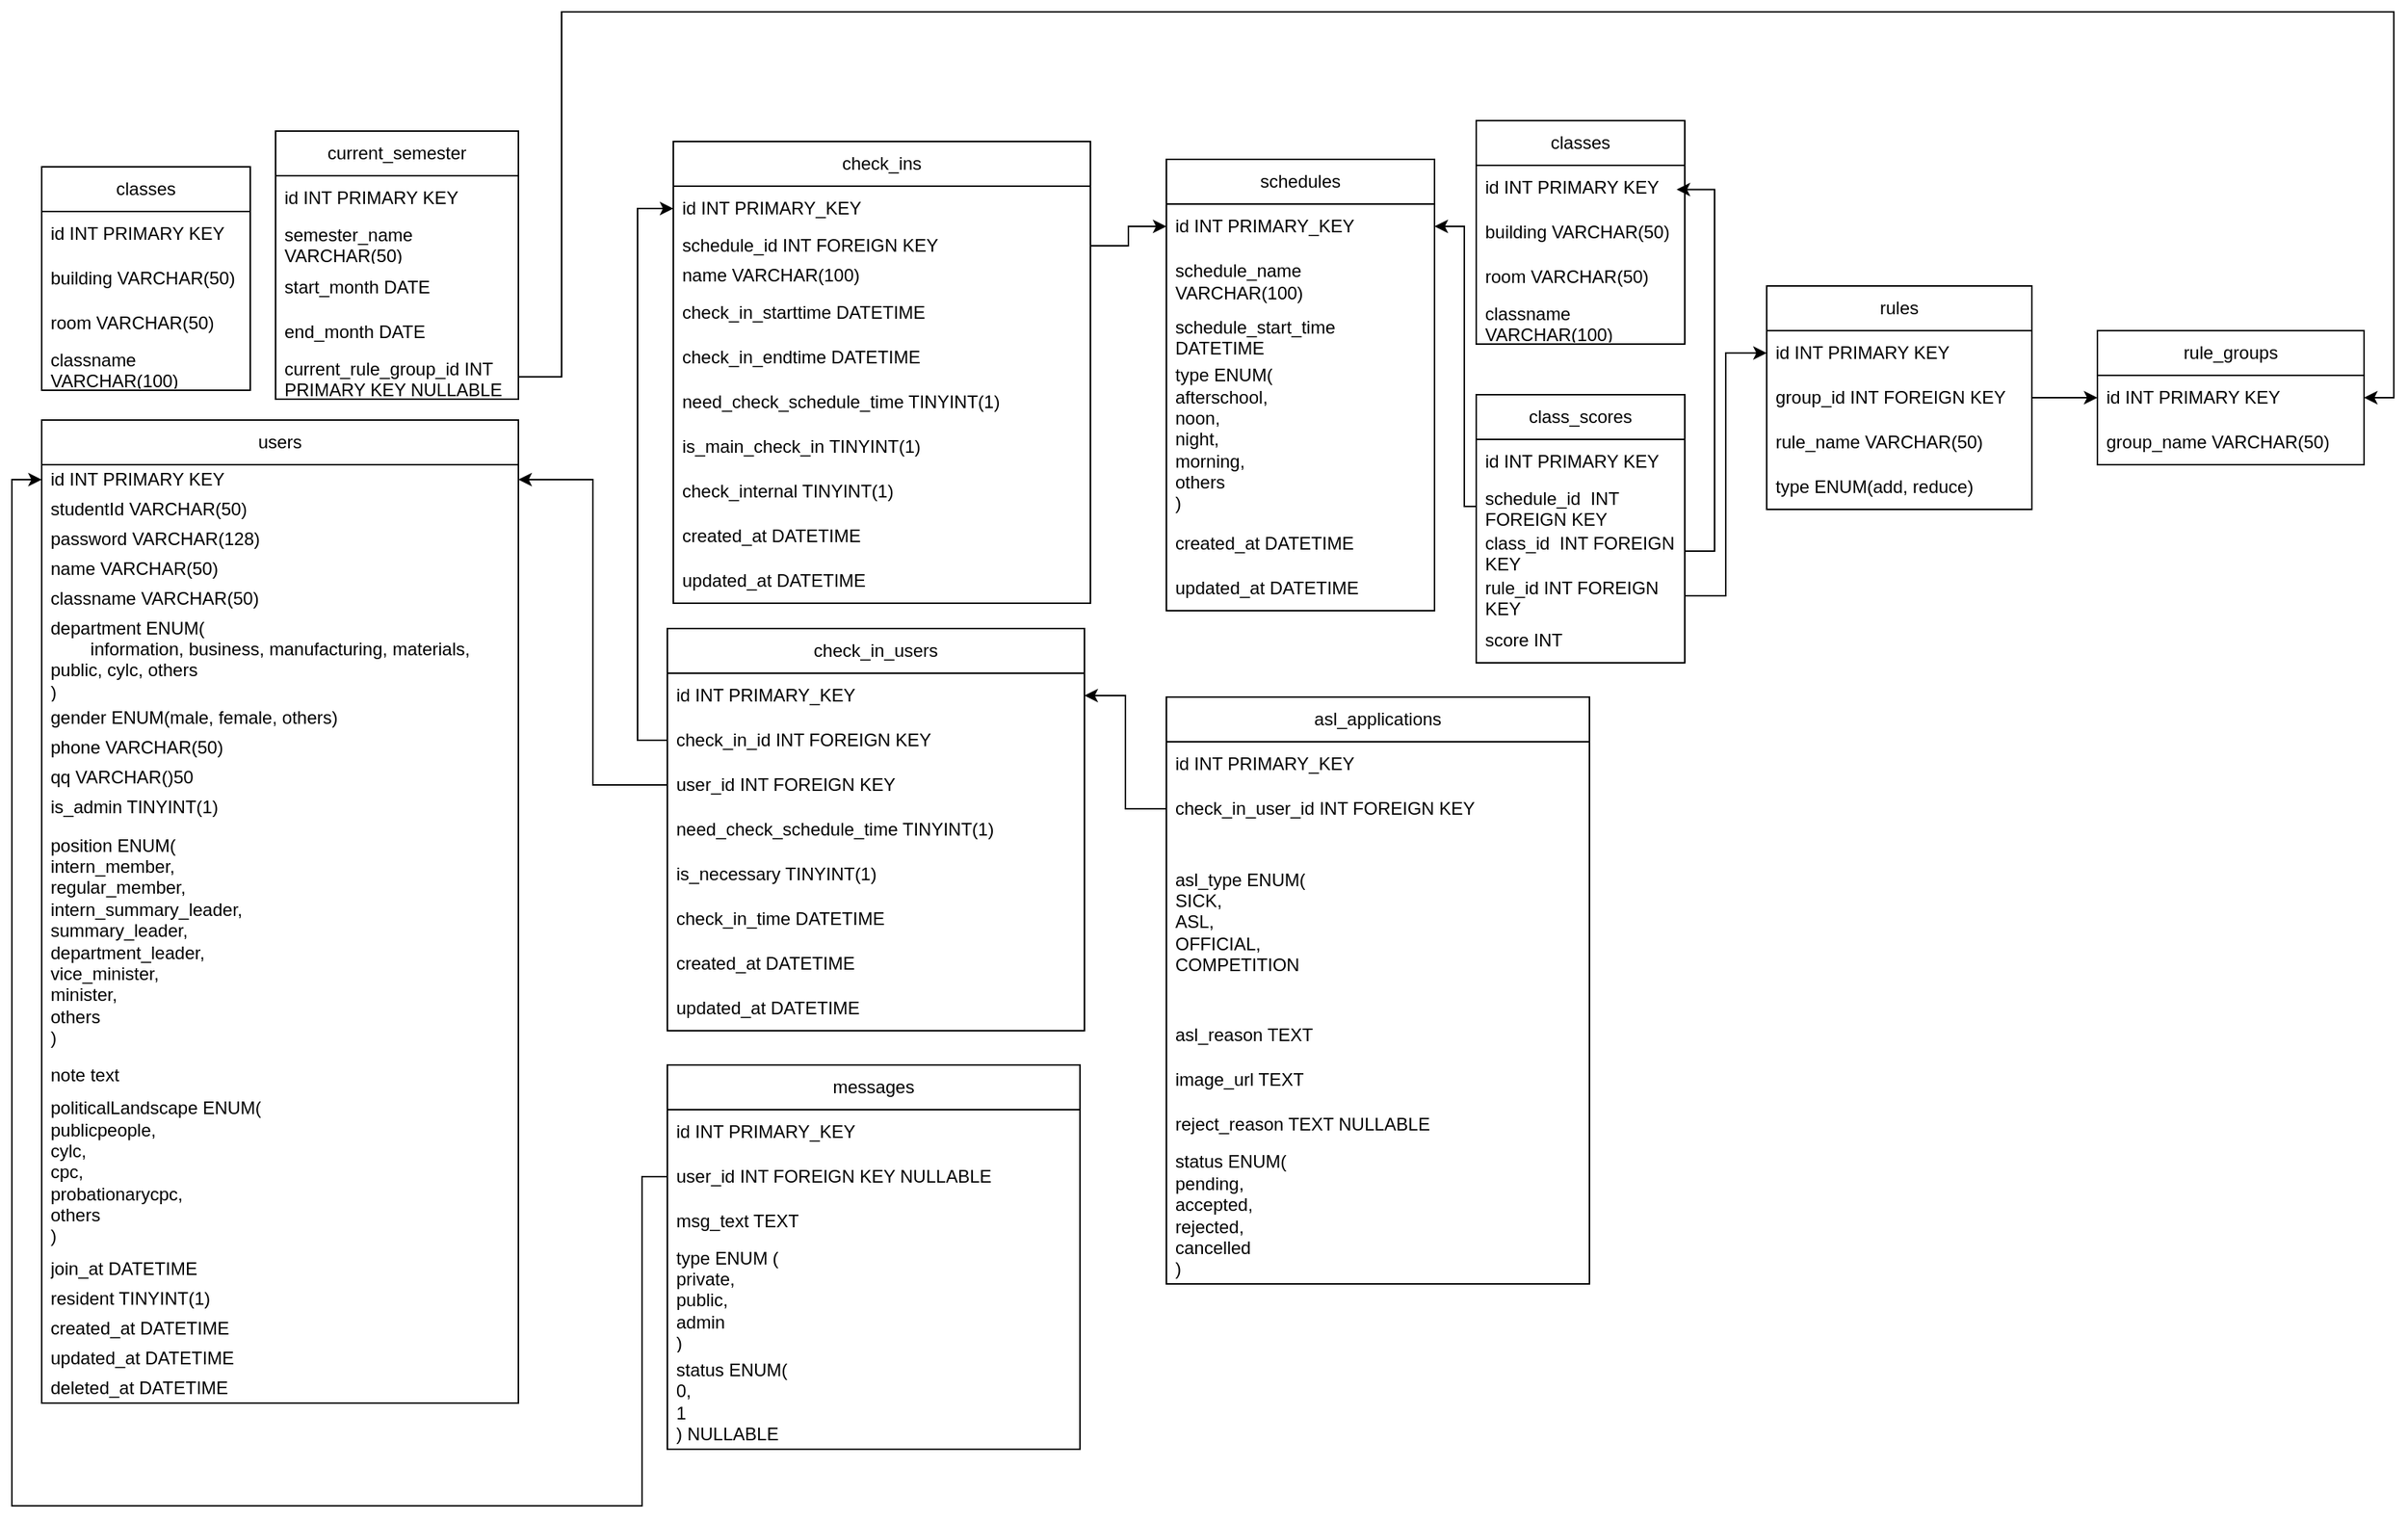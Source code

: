<mxfile version="26.2.15">
  <diagram id="4ViuSJ0jVsO3Su2iXzQH" name="Page-1">
    <mxGraphModel dx="2003" dy="1437" grid="0" gridSize="10" guides="1" tooltips="1" connect="1" arrows="1" fold="1" page="0" pageScale="1" pageWidth="827" pageHeight="1169" math="0" shadow="0">
      <root>
        <mxCell id="0" />
        <mxCell id="1" parent="0" />
        <mxCell id="DHecLORG3L7lpOmxOUWa-1" value="users" style="swimlane;fontStyle=0;childLayout=stackLayout;horizontal=1;startSize=30;horizontalStack=0;resizeParent=1;resizeParentMax=0;resizeLast=0;collapsible=1;marginBottom=0;whiteSpace=wrap;html=1;" parent="1" vertex="1">
          <mxGeometry x="20" y="200" width="320" height="660" as="geometry">
            <mxRectangle x="320" y="140" width="70" height="30" as="alternateBounds" />
          </mxGeometry>
        </mxCell>
        <mxCell id="DHecLORG3L7lpOmxOUWa-2" value="id INT PRIMARY KEY" style="text;strokeColor=none;fillColor=none;align=left;verticalAlign=middle;spacingLeft=4;spacingRight=4;overflow=hidden;points=[[0,0.5],[1,0.5]];portConstraint=eastwest;rotatable=0;whiteSpace=wrap;html=1;" parent="DHecLORG3L7lpOmxOUWa-1" vertex="1">
          <mxGeometry y="30" width="320" height="20" as="geometry" />
        </mxCell>
        <mxCell id="DHecLORG3L7lpOmxOUWa-3" value="studentId VARCHAR(50)" style="text;strokeColor=none;fillColor=none;align=left;verticalAlign=middle;spacingLeft=4;spacingRight=4;overflow=hidden;points=[[0,0.5],[1,0.5]];portConstraint=eastwest;rotatable=0;whiteSpace=wrap;html=1;" parent="DHecLORG3L7lpOmxOUWa-1" vertex="1">
          <mxGeometry y="50" width="320" height="20" as="geometry" />
        </mxCell>
        <mxCell id="DHecLORG3L7lpOmxOUWa-4" value="password VARCHAR(128)" style="text;strokeColor=none;fillColor=none;align=left;verticalAlign=middle;spacingLeft=4;spacingRight=4;overflow=hidden;points=[[0,0.5],[1,0.5]];portConstraint=eastwest;rotatable=0;whiteSpace=wrap;html=1;" parent="DHecLORG3L7lpOmxOUWa-1" vertex="1">
          <mxGeometry y="70" width="320" height="20" as="geometry" />
        </mxCell>
        <mxCell id="DHecLORG3L7lpOmxOUWa-5" value="name VARCHAR(50)" style="text;strokeColor=none;fillColor=none;align=left;verticalAlign=middle;spacingLeft=4;spacingRight=4;overflow=hidden;points=[[0,0.5],[1,0.5]];portConstraint=eastwest;rotatable=0;whiteSpace=wrap;html=1;" parent="DHecLORG3L7lpOmxOUWa-1" vertex="1">
          <mxGeometry y="90" width="320" height="20" as="geometry" />
        </mxCell>
        <mxCell id="DHecLORG3L7lpOmxOUWa-6" value="classname VARCHAR(50)" style="text;strokeColor=none;fillColor=none;align=left;verticalAlign=middle;spacingLeft=4;spacingRight=4;overflow=hidden;points=[[0,0.5],[1,0.5]];portConstraint=eastwest;rotatable=0;whiteSpace=wrap;html=1;" parent="DHecLORG3L7lpOmxOUWa-1" vertex="1">
          <mxGeometry y="110" width="320" height="20" as="geometry" />
        </mxCell>
        <mxCell id="DHecLORG3L7lpOmxOUWa-7" value="department ENUM(&lt;div&gt;&lt;span style=&quot;white-space: pre;&quot;&gt;&#x9;&lt;/span&gt;information, business, manufacturing, materials, public, cylc, others&lt;br&gt;&lt;/div&gt;&lt;div&gt;)&lt;/div&gt;" style="text;strokeColor=none;fillColor=none;align=left;verticalAlign=middle;spacingLeft=4;spacingRight=4;overflow=hidden;points=[[0,0.5],[1,0.5]];portConstraint=eastwest;rotatable=0;whiteSpace=wrap;html=1;" parent="DHecLORG3L7lpOmxOUWa-1" vertex="1">
          <mxGeometry y="130" width="320" height="60" as="geometry" />
        </mxCell>
        <mxCell id="DHecLORG3L7lpOmxOUWa-8" value="gender ENUM(male, female, others)" style="text;strokeColor=none;fillColor=none;align=left;verticalAlign=middle;spacingLeft=4;spacingRight=4;overflow=hidden;points=[[0,0.5],[1,0.5]];portConstraint=eastwest;rotatable=0;whiteSpace=wrap;html=1;" parent="DHecLORG3L7lpOmxOUWa-1" vertex="1">
          <mxGeometry y="190" width="320" height="20" as="geometry" />
        </mxCell>
        <mxCell id="DHecLORG3L7lpOmxOUWa-9" value="phone VARCHAR(50)" style="text;strokeColor=none;fillColor=none;align=left;verticalAlign=middle;spacingLeft=4;spacingRight=4;overflow=hidden;points=[[0,0.5],[1,0.5]];portConstraint=eastwest;rotatable=0;whiteSpace=wrap;html=1;" parent="DHecLORG3L7lpOmxOUWa-1" vertex="1">
          <mxGeometry y="210" width="320" height="20" as="geometry" />
        </mxCell>
        <mxCell id="DHecLORG3L7lpOmxOUWa-10" value="qq VARCHAR()50" style="text;strokeColor=none;fillColor=none;align=left;verticalAlign=middle;spacingLeft=4;spacingRight=4;overflow=hidden;points=[[0,0.5],[1,0.5]];portConstraint=eastwest;rotatable=0;whiteSpace=wrap;html=1;" parent="DHecLORG3L7lpOmxOUWa-1" vertex="1">
          <mxGeometry y="230" width="320" height="20" as="geometry" />
        </mxCell>
        <mxCell id="DHecLORG3L7lpOmxOUWa-11" value="is_admin TINYINT(1)" style="text;strokeColor=none;fillColor=none;align=left;verticalAlign=middle;spacingLeft=4;spacingRight=4;overflow=hidden;points=[[0,0.5],[1,0.5]];portConstraint=eastwest;rotatable=0;whiteSpace=wrap;html=1;" parent="DHecLORG3L7lpOmxOUWa-1" vertex="1">
          <mxGeometry y="250" width="320" height="20" as="geometry" />
        </mxCell>
        <mxCell id="DHecLORG3L7lpOmxOUWa-12" value="position ENUM(&lt;div&gt;intern_member,&amp;nbsp;&lt;/div&gt;&lt;div&gt;regular_member,&amp;nbsp;&lt;/div&gt;&lt;div&gt;intern_summary_leader,&lt;/div&gt;&lt;div&gt;summary_leader,&lt;/div&gt;&lt;div&gt;department_leader,&lt;/div&gt;&lt;div&gt;vice_minister,&lt;/div&gt;&lt;div&gt;minister,&lt;/div&gt;&lt;div&gt;others&lt;/div&gt;&lt;div&gt;)&lt;/div&gt;" style="text;strokeColor=none;fillColor=none;align=left;verticalAlign=middle;spacingLeft=4;spacingRight=4;overflow=hidden;points=[[0,0.5],[1,0.5]];portConstraint=eastwest;rotatable=0;whiteSpace=wrap;html=1;" parent="DHecLORG3L7lpOmxOUWa-1" vertex="1">
          <mxGeometry y="270" width="320" height="160" as="geometry" />
        </mxCell>
        <mxCell id="DHecLORG3L7lpOmxOUWa-13" value="note text" style="text;strokeColor=none;fillColor=none;align=left;verticalAlign=middle;spacingLeft=4;spacingRight=4;overflow=hidden;points=[[0,0.5],[1,0.5]];portConstraint=eastwest;rotatable=0;whiteSpace=wrap;html=1;" parent="DHecLORG3L7lpOmxOUWa-1" vertex="1">
          <mxGeometry y="430" width="320" height="20" as="geometry" />
        </mxCell>
        <mxCell id="DHecLORG3L7lpOmxOUWa-14" value="politicalLandscape ENUM(&lt;div&gt;publicpeople,&amp;nbsp;&lt;/div&gt;&lt;div&gt;cylc,&amp;nbsp;&lt;/div&gt;&lt;div&gt;cpc,&amp;nbsp;&lt;/div&gt;&lt;div&gt;probationarycpc,&amp;nbsp;&lt;/div&gt;&lt;div&gt;others&lt;/div&gt;&lt;div&gt;)&lt;/div&gt;" style="text;strokeColor=none;fillColor=none;align=left;verticalAlign=middle;spacingLeft=4;spacingRight=4;overflow=hidden;points=[[0,0.5],[1,0.5]];portConstraint=eastwest;rotatable=0;whiteSpace=wrap;html=1;" parent="DHecLORG3L7lpOmxOUWa-1" vertex="1">
          <mxGeometry y="450" width="320" height="110" as="geometry" />
        </mxCell>
        <mxCell id="DHecLORG3L7lpOmxOUWa-15" value="join_at DATETIME" style="text;strokeColor=none;fillColor=none;align=left;verticalAlign=middle;spacingLeft=4;spacingRight=4;overflow=hidden;points=[[0,0.5],[1,0.5]];portConstraint=eastwest;rotatable=0;whiteSpace=wrap;html=1;" parent="DHecLORG3L7lpOmxOUWa-1" vertex="1">
          <mxGeometry y="560" width="320" height="20" as="geometry" />
        </mxCell>
        <mxCell id="DHecLORG3L7lpOmxOUWa-16" value="resident TINYINT(1)" style="text;strokeColor=none;fillColor=none;align=left;verticalAlign=middle;spacingLeft=4;spacingRight=4;overflow=hidden;points=[[0,0.5],[1,0.5]];portConstraint=eastwest;rotatable=0;whiteSpace=wrap;html=1;" parent="DHecLORG3L7lpOmxOUWa-1" vertex="1">
          <mxGeometry y="580" width="320" height="20" as="geometry" />
        </mxCell>
        <mxCell id="DHecLORG3L7lpOmxOUWa-17" value="created_at DATETIME" style="text;strokeColor=none;fillColor=none;align=left;verticalAlign=middle;spacingLeft=4;spacingRight=4;overflow=hidden;points=[[0,0.5],[1,0.5]];portConstraint=eastwest;rotatable=0;whiteSpace=wrap;html=1;" parent="DHecLORG3L7lpOmxOUWa-1" vertex="1">
          <mxGeometry y="600" width="320" height="20" as="geometry" />
        </mxCell>
        <mxCell id="DHecLORG3L7lpOmxOUWa-18" value="updated_at DATETIME" style="text;strokeColor=none;fillColor=none;align=left;verticalAlign=middle;spacingLeft=4;spacingRight=4;overflow=hidden;points=[[0,0.5],[1,0.5]];portConstraint=eastwest;rotatable=0;whiteSpace=wrap;html=1;" parent="DHecLORG3L7lpOmxOUWa-1" vertex="1">
          <mxGeometry y="620" width="320" height="20" as="geometry" />
        </mxCell>
        <mxCell id="DHecLORG3L7lpOmxOUWa-19" value="deleted_at DATETIME" style="text;strokeColor=none;fillColor=none;align=left;verticalAlign=middle;spacingLeft=4;spacingRight=4;overflow=hidden;points=[[0,0.5],[1,0.5]];portConstraint=eastwest;rotatable=0;whiteSpace=wrap;html=1;" parent="DHecLORG3L7lpOmxOUWa-1" vertex="1">
          <mxGeometry y="640" width="320" height="20" as="geometry" />
        </mxCell>
        <mxCell id="DHecLORG3L7lpOmxOUWa-20" value="classes" style="swimlane;fontStyle=0;childLayout=stackLayout;horizontal=1;startSize=30;horizontalStack=0;resizeParent=1;resizeParentMax=0;resizeLast=0;collapsible=1;marginBottom=0;whiteSpace=wrap;html=1;" parent="1" vertex="1">
          <mxGeometry x="983" y="-1" width="140" height="150" as="geometry" />
        </mxCell>
        <mxCell id="DHecLORG3L7lpOmxOUWa-21" value="id INT PRIMARY KEY" style="text;strokeColor=none;fillColor=none;align=left;verticalAlign=middle;spacingLeft=4;spacingRight=4;overflow=hidden;points=[[0,0.5],[1,0.5]];portConstraint=eastwest;rotatable=0;whiteSpace=wrap;html=1;" parent="DHecLORG3L7lpOmxOUWa-20" vertex="1">
          <mxGeometry y="30" width="140" height="30" as="geometry" />
        </mxCell>
        <mxCell id="DHecLORG3L7lpOmxOUWa-22" value="building VARCHAR(50)" style="text;strokeColor=none;fillColor=none;align=left;verticalAlign=middle;spacingLeft=4;spacingRight=4;overflow=hidden;points=[[0,0.5],[1,0.5]];portConstraint=eastwest;rotatable=0;whiteSpace=wrap;html=1;" parent="DHecLORG3L7lpOmxOUWa-20" vertex="1">
          <mxGeometry y="60" width="140" height="30" as="geometry" />
        </mxCell>
        <mxCell id="DHecLORG3L7lpOmxOUWa-23" value="room VARCHAR(50)" style="text;strokeColor=none;fillColor=none;align=left;verticalAlign=middle;spacingLeft=4;spacingRight=4;overflow=hidden;points=[[0,0.5],[1,0.5]];portConstraint=eastwest;rotatable=0;whiteSpace=wrap;html=1;" parent="DHecLORG3L7lpOmxOUWa-20" vertex="1">
          <mxGeometry y="90" width="140" height="30" as="geometry" />
        </mxCell>
        <mxCell id="DHecLORG3L7lpOmxOUWa-24" value="classname VARCHAR(100)" style="text;strokeColor=none;fillColor=none;align=left;verticalAlign=middle;spacingLeft=4;spacingRight=4;overflow=hidden;points=[[0,0.5],[1,0.5]];portConstraint=eastwest;rotatable=0;whiteSpace=wrap;html=1;" parent="DHecLORG3L7lpOmxOUWa-20" vertex="1">
          <mxGeometry y="120" width="140" height="30" as="geometry" />
        </mxCell>
        <mxCell id="DHecLORG3L7lpOmxOUWa-25" value="current_semester" style="swimlane;fontStyle=0;childLayout=stackLayout;horizontal=1;startSize=30;horizontalStack=0;resizeParent=1;resizeParentMax=0;resizeLast=0;collapsible=1;marginBottom=0;whiteSpace=wrap;html=1;" parent="1" vertex="1">
          <mxGeometry x="177" y="6" width="163" height="180" as="geometry" />
        </mxCell>
        <mxCell id="DHecLORG3L7lpOmxOUWa-26" value="id INT PRIMARY KEY" style="text;strokeColor=none;fillColor=none;align=left;verticalAlign=middle;spacingLeft=4;spacingRight=4;overflow=hidden;points=[[0,0.5],[1,0.5]];portConstraint=eastwest;rotatable=0;whiteSpace=wrap;html=1;" parent="DHecLORG3L7lpOmxOUWa-25" vertex="1">
          <mxGeometry y="30" width="163" height="30" as="geometry" />
        </mxCell>
        <mxCell id="DHecLORG3L7lpOmxOUWa-27" value="semester_name VARCHAR(50)" style="text;strokeColor=none;fillColor=none;align=left;verticalAlign=middle;spacingLeft=4;spacingRight=4;overflow=hidden;points=[[0,0.5],[1,0.5]];portConstraint=eastwest;rotatable=0;whiteSpace=wrap;html=1;" parent="DHecLORG3L7lpOmxOUWa-25" vertex="1">
          <mxGeometry y="60" width="163" height="30" as="geometry" />
        </mxCell>
        <mxCell id="DHecLORG3L7lpOmxOUWa-28" value="start_month DATE" style="text;strokeColor=none;fillColor=none;align=left;verticalAlign=middle;spacingLeft=4;spacingRight=4;overflow=hidden;points=[[0,0.5],[1,0.5]];portConstraint=eastwest;rotatable=0;whiteSpace=wrap;html=1;" parent="DHecLORG3L7lpOmxOUWa-25" vertex="1">
          <mxGeometry y="90" width="163" height="30" as="geometry" />
        </mxCell>
        <mxCell id="DHecLORG3L7lpOmxOUWa-29" value="end_month DATE" style="text;strokeColor=none;fillColor=none;align=left;verticalAlign=middle;spacingLeft=4;spacingRight=4;overflow=hidden;points=[[0,0.5],[1,0.5]];portConstraint=eastwest;rotatable=0;whiteSpace=wrap;html=1;" parent="DHecLORG3L7lpOmxOUWa-25" vertex="1">
          <mxGeometry y="120" width="163" height="30" as="geometry" />
        </mxCell>
        <mxCell id="EoIpZH2HQ2M8gh-CgeZ1-37" value="current_rule_group_id INT PRIMARY KEY NULLABLE" style="text;strokeColor=none;fillColor=none;align=left;verticalAlign=middle;spacingLeft=4;spacingRight=4;overflow=hidden;points=[[0,0.5],[1,0.5]];portConstraint=eastwest;rotatable=0;whiteSpace=wrap;html=1;" vertex="1" parent="DHecLORG3L7lpOmxOUWa-25">
          <mxGeometry y="150" width="163" height="30" as="geometry" />
        </mxCell>
        <mxCell id="DHecLORG3L7lpOmxOUWa-30" value="check_ins" style="swimlane;fontStyle=0;childLayout=stackLayout;horizontal=1;startSize=30;horizontalStack=0;resizeParent=1;resizeParentMax=0;resizeLast=0;collapsible=1;marginBottom=0;whiteSpace=wrap;html=1;" parent="1" vertex="1">
          <mxGeometry x="444" y="13" width="280" height="310" as="geometry" />
        </mxCell>
        <mxCell id="DHecLORG3L7lpOmxOUWa-31" value="id INT PRIMARY_KEY" style="text;strokeColor=none;fillColor=none;align=left;verticalAlign=middle;spacingLeft=4;spacingRight=4;overflow=hidden;points=[[0,0.5],[1,0.5]];portConstraint=eastwest;rotatable=0;whiteSpace=wrap;html=1;" parent="DHecLORG3L7lpOmxOUWa-30" vertex="1">
          <mxGeometry y="30" width="280" height="30" as="geometry" />
        </mxCell>
        <mxCell id="DHecLORG3L7lpOmxOUWa-32" value="schedule_id INT FOREIGN KEY" style="text;strokeColor=none;fillColor=none;align=left;verticalAlign=middle;spacingLeft=4;spacingRight=4;overflow=hidden;points=[[0,0.5],[1,0.5]];portConstraint=eastwest;rotatable=0;whiteSpace=wrap;html=1;" parent="DHecLORG3L7lpOmxOUWa-30" vertex="1">
          <mxGeometry y="60" width="280" height="20" as="geometry" />
        </mxCell>
        <mxCell id="DHecLORG3L7lpOmxOUWa-33" value="name VARCHAR(100)" style="text;strokeColor=none;fillColor=none;align=left;verticalAlign=middle;spacingLeft=4;spacingRight=4;overflow=hidden;points=[[0,0.5],[1,0.5]];portConstraint=eastwest;rotatable=0;whiteSpace=wrap;html=1;" parent="DHecLORG3L7lpOmxOUWa-30" vertex="1">
          <mxGeometry y="80" width="280" height="20" as="geometry" />
        </mxCell>
        <mxCell id="DHecLORG3L7lpOmxOUWa-34" value="check_in_starttime DATETIME" style="text;strokeColor=none;fillColor=none;align=left;verticalAlign=middle;spacingLeft=4;spacingRight=4;overflow=hidden;points=[[0,0.5],[1,0.5]];portConstraint=eastwest;rotatable=0;whiteSpace=wrap;html=1;" parent="DHecLORG3L7lpOmxOUWa-30" vertex="1">
          <mxGeometry y="100" width="280" height="30" as="geometry" />
        </mxCell>
        <mxCell id="DHecLORG3L7lpOmxOUWa-35" value="check_in_endtime DATETIME" style="text;strokeColor=none;fillColor=none;align=left;verticalAlign=middle;spacingLeft=4;spacingRight=4;overflow=hidden;points=[[0,0.5],[1,0.5]];portConstraint=eastwest;rotatable=0;whiteSpace=wrap;html=1;" parent="DHecLORG3L7lpOmxOUWa-30" vertex="1">
          <mxGeometry y="130" width="280" height="30" as="geometry" />
        </mxCell>
        <mxCell id="DHecLORG3L7lpOmxOUWa-36" value="need_check_schedule_time TINYINT(1)" style="text;strokeColor=none;fillColor=none;align=left;verticalAlign=middle;spacingLeft=4;spacingRight=4;overflow=hidden;points=[[0,0.5],[1,0.5]];portConstraint=eastwest;rotatable=0;whiteSpace=wrap;html=1;" parent="DHecLORG3L7lpOmxOUWa-30" vertex="1">
          <mxGeometry y="160" width="280" height="30" as="geometry" />
        </mxCell>
        <mxCell id="DHecLORG3L7lpOmxOUWa-59" value="is_main_check_in&amp;nbsp;TINYINT(1)" style="text;strokeColor=none;fillColor=none;align=left;verticalAlign=middle;spacingLeft=4;spacingRight=4;overflow=hidden;points=[[0,0.5],[1,0.5]];portConstraint=eastwest;rotatable=0;whiteSpace=wrap;html=1;" parent="DHecLORG3L7lpOmxOUWa-30" vertex="1">
          <mxGeometry y="190" width="280" height="30" as="geometry" />
        </mxCell>
        <mxCell id="EoIpZH2HQ2M8gh-CgeZ1-34" value="check_internal TINYINT(1)" style="text;strokeColor=none;fillColor=none;align=left;verticalAlign=middle;spacingLeft=4;spacingRight=4;overflow=hidden;points=[[0,0.5],[1,0.5]];portConstraint=eastwest;rotatable=0;whiteSpace=wrap;html=1;" vertex="1" parent="DHecLORG3L7lpOmxOUWa-30">
          <mxGeometry y="220" width="280" height="30" as="geometry" />
        </mxCell>
        <mxCell id="DHecLORG3L7lpOmxOUWa-37" value="created_at DATETIME" style="text;strokeColor=none;fillColor=none;align=left;verticalAlign=middle;spacingLeft=4;spacingRight=4;overflow=hidden;points=[[0,0.5],[1,0.5]];portConstraint=eastwest;rotatable=0;whiteSpace=wrap;html=1;" parent="DHecLORG3L7lpOmxOUWa-30" vertex="1">
          <mxGeometry y="250" width="280" height="30" as="geometry" />
        </mxCell>
        <mxCell id="DHecLORG3L7lpOmxOUWa-38" value="updated_at DATETIME" style="text;strokeColor=none;fillColor=none;align=left;verticalAlign=middle;spacingLeft=4;spacingRight=4;overflow=hidden;points=[[0,0.5],[1,0.5]];portConstraint=eastwest;rotatable=0;whiteSpace=wrap;html=1;" parent="DHecLORG3L7lpOmxOUWa-30" vertex="1">
          <mxGeometry y="280" width="280" height="30" as="geometry" />
        </mxCell>
        <mxCell id="DHecLORG3L7lpOmxOUWa-39" value="schedules" style="swimlane;fontStyle=0;childLayout=stackLayout;horizontal=1;startSize=30;horizontalStack=0;resizeParent=1;resizeParentMax=0;resizeLast=0;collapsible=1;marginBottom=0;whiteSpace=wrap;html=1;" parent="1" vertex="1">
          <mxGeometry x="775" y="25" width="180" height="303" as="geometry" />
        </mxCell>
        <mxCell id="DHecLORG3L7lpOmxOUWa-40" value="id INT PRIMARY_KEY" style="text;strokeColor=none;fillColor=none;align=left;verticalAlign=middle;spacingLeft=4;spacingRight=4;overflow=hidden;points=[[0,0.5],[1,0.5]];portConstraint=eastwest;rotatable=0;whiteSpace=wrap;html=1;" parent="DHecLORG3L7lpOmxOUWa-39" vertex="1">
          <mxGeometry y="30" width="180" height="30" as="geometry" />
        </mxCell>
        <mxCell id="DHecLORG3L7lpOmxOUWa-41" value="schedule_name VARCHAR(100)" style="text;strokeColor=none;fillColor=none;align=left;verticalAlign=middle;spacingLeft=4;spacingRight=4;overflow=hidden;points=[[0,0.5],[1,0.5]];portConstraint=eastwest;rotatable=0;whiteSpace=wrap;html=1;" parent="DHecLORG3L7lpOmxOUWa-39" vertex="1">
          <mxGeometry y="60" width="180" height="43" as="geometry" />
        </mxCell>
        <mxCell id="DHecLORG3L7lpOmxOUWa-42" value="schedule_start_time DATETIME" style="text;strokeColor=none;fillColor=none;align=left;verticalAlign=middle;spacingLeft=4;spacingRight=4;overflow=hidden;points=[[0,0.5],[1,0.5]];portConstraint=eastwest;rotatable=0;whiteSpace=wrap;html=1;" parent="DHecLORG3L7lpOmxOUWa-39" vertex="1">
          <mxGeometry y="103" width="180" height="30" as="geometry" />
        </mxCell>
        <mxCell id="DHecLORG3L7lpOmxOUWa-43" value="type ENUM(&lt;div&gt;afterschool,&lt;/div&gt;&lt;div&gt;noon,&amp;nbsp;&lt;/div&gt;&lt;div&gt;night,&amp;nbsp;&lt;/div&gt;&lt;div&gt;morning,&lt;/div&gt;&lt;div&gt;others&lt;/div&gt;&lt;div&gt;)&lt;/div&gt;" style="text;strokeColor=none;fillColor=none;align=left;verticalAlign=middle;spacingLeft=4;spacingRight=4;overflow=hidden;points=[[0,0.5],[1,0.5]];portConstraint=eastwest;rotatable=0;whiteSpace=wrap;html=1;" parent="DHecLORG3L7lpOmxOUWa-39" vertex="1">
          <mxGeometry y="133" width="180" height="110" as="geometry" />
        </mxCell>
        <mxCell id="DHecLORG3L7lpOmxOUWa-44" value="created_at DATETIME" style="text;strokeColor=none;fillColor=none;align=left;verticalAlign=middle;spacingLeft=4;spacingRight=4;overflow=hidden;points=[[0,0.5],[1,0.5]];portConstraint=eastwest;rotatable=0;whiteSpace=wrap;html=1;" parent="DHecLORG3L7lpOmxOUWa-39" vertex="1">
          <mxGeometry y="243" width="180" height="30" as="geometry" />
        </mxCell>
        <mxCell id="DHecLORG3L7lpOmxOUWa-45" value="updated_at DATETIME" style="text;strokeColor=none;fillColor=none;align=left;verticalAlign=middle;spacingLeft=4;spacingRight=4;overflow=hidden;points=[[0,0.5],[1,0.5]];portConstraint=eastwest;rotatable=0;whiteSpace=wrap;html=1;" parent="DHecLORG3L7lpOmxOUWa-39" vertex="1">
          <mxGeometry y="273" width="180" height="30" as="geometry" />
        </mxCell>
        <mxCell id="DHecLORG3L7lpOmxOUWa-46" value="check_in_users" style="swimlane;fontStyle=0;childLayout=stackLayout;horizontal=1;startSize=30;horizontalStack=0;resizeParent=1;resizeParentMax=0;resizeLast=0;collapsible=1;marginBottom=0;whiteSpace=wrap;html=1;" parent="1" vertex="1">
          <mxGeometry x="440" y="340" width="280" height="270" as="geometry" />
        </mxCell>
        <mxCell id="DHecLORG3L7lpOmxOUWa-47" value="id INT PRIMARY_KEY" style="text;strokeColor=none;fillColor=none;align=left;verticalAlign=middle;spacingLeft=4;spacingRight=4;overflow=hidden;points=[[0,0.5],[1,0.5]];portConstraint=eastwest;rotatable=0;whiteSpace=wrap;html=1;" parent="DHecLORG3L7lpOmxOUWa-46" vertex="1">
          <mxGeometry y="30" width="280" height="30" as="geometry" />
        </mxCell>
        <mxCell id="DHecLORG3L7lpOmxOUWa-48" value="check_in_id INT FOREIGN KEY" style="text;strokeColor=none;fillColor=none;align=left;verticalAlign=middle;spacingLeft=4;spacingRight=4;overflow=hidden;points=[[0,0.5],[1,0.5]];portConstraint=eastwest;rotatable=0;whiteSpace=wrap;html=1;" parent="DHecLORG3L7lpOmxOUWa-46" vertex="1">
          <mxGeometry y="60" width="280" height="30" as="geometry" />
        </mxCell>
        <mxCell id="DHecLORG3L7lpOmxOUWa-49" value="user_id INT FOREIGN KEY" style="text;strokeColor=none;fillColor=none;align=left;verticalAlign=middle;spacingLeft=4;spacingRight=4;overflow=hidden;points=[[0,0.5],[1,0.5]];portConstraint=eastwest;rotatable=0;whiteSpace=wrap;html=1;" parent="DHecLORG3L7lpOmxOUWa-46" vertex="1">
          <mxGeometry y="90" width="280" height="30" as="geometry" />
        </mxCell>
        <mxCell id="DHecLORG3L7lpOmxOUWa-51" value="need_check_schedule_time TINYINT(1)" style="text;strokeColor=none;fillColor=none;align=left;verticalAlign=middle;spacingLeft=4;spacingRight=4;overflow=hidden;points=[[0,0.5],[1,0.5]];portConstraint=eastwest;rotatable=0;whiteSpace=wrap;html=1;" parent="DHecLORG3L7lpOmxOUWa-46" vertex="1">
          <mxGeometry y="120" width="280" height="30" as="geometry" />
        </mxCell>
        <mxCell id="DHecLORG3L7lpOmxOUWa-52" value="is_necessary TINYINT(1)" style="text;strokeColor=none;fillColor=none;align=left;verticalAlign=middle;spacingLeft=4;spacingRight=4;overflow=hidden;points=[[0,0.5],[1,0.5]];portConstraint=eastwest;rotatable=0;whiteSpace=wrap;html=1;" parent="DHecLORG3L7lpOmxOUWa-46" vertex="1">
          <mxGeometry y="150" width="280" height="30" as="geometry" />
        </mxCell>
        <mxCell id="DHecLORG3L7lpOmxOUWa-53" value="check_in_time DATETIME" style="text;strokeColor=none;fillColor=none;align=left;verticalAlign=middle;spacingLeft=4;spacingRight=4;overflow=hidden;points=[[0,0.5],[1,0.5]];portConstraint=eastwest;rotatable=0;whiteSpace=wrap;html=1;" parent="DHecLORG3L7lpOmxOUWa-46" vertex="1">
          <mxGeometry y="180" width="280" height="30" as="geometry" />
        </mxCell>
        <mxCell id="DHecLORG3L7lpOmxOUWa-54" value="created_at DATETIME" style="text;strokeColor=none;fillColor=none;align=left;verticalAlign=middle;spacingLeft=4;spacingRight=4;overflow=hidden;points=[[0,0.5],[1,0.5]];portConstraint=eastwest;rotatable=0;whiteSpace=wrap;html=1;" parent="DHecLORG3L7lpOmxOUWa-46" vertex="1">
          <mxGeometry y="210" width="280" height="30" as="geometry" />
        </mxCell>
        <mxCell id="DHecLORG3L7lpOmxOUWa-55" value="updated_at DATETIME" style="text;strokeColor=none;fillColor=none;align=left;verticalAlign=middle;spacingLeft=4;spacingRight=4;overflow=hidden;points=[[0,0.5],[1,0.5]];portConstraint=eastwest;rotatable=0;whiteSpace=wrap;html=1;" parent="DHecLORG3L7lpOmxOUWa-46" vertex="1">
          <mxGeometry y="240" width="280" height="30" as="geometry" />
        </mxCell>
        <mxCell id="DHecLORG3L7lpOmxOUWa-56" style="edgeStyle=orthogonalEdgeStyle;rounded=0;orthogonalLoop=1;jettySize=auto;html=1;exitX=0;exitY=0.5;exitDx=0;exitDy=0;entryX=0;entryY=0.5;entryDx=0;entryDy=0;" parent="1" source="DHecLORG3L7lpOmxOUWa-48" target="DHecLORG3L7lpOmxOUWa-31" edge="1">
          <mxGeometry relative="1" as="geometry" />
        </mxCell>
        <mxCell id="DHecLORG3L7lpOmxOUWa-57" style="edgeStyle=orthogonalEdgeStyle;rounded=0;orthogonalLoop=1;jettySize=auto;html=1;entryX=1;entryY=0.5;entryDx=0;entryDy=0;" parent="1" source="DHecLORG3L7lpOmxOUWa-49" target="DHecLORG3L7lpOmxOUWa-2" edge="1">
          <mxGeometry relative="1" as="geometry" />
        </mxCell>
        <mxCell id="DHecLORG3L7lpOmxOUWa-58" style="edgeStyle=orthogonalEdgeStyle;rounded=0;orthogonalLoop=1;jettySize=auto;html=1;exitX=1;exitY=0.5;exitDx=0;exitDy=0;entryX=0;entryY=0.5;entryDx=0;entryDy=0;" parent="1" source="DHecLORG3L7lpOmxOUWa-32" target="DHecLORG3L7lpOmxOUWa-40" edge="1">
          <mxGeometry relative="1" as="geometry" />
        </mxCell>
        <mxCell id="9k1cAJOMXKjxZbV5Phy3-1" value="asl_applications" style="swimlane;fontStyle=0;childLayout=stackLayout;horizontal=1;startSize=30;horizontalStack=0;resizeParent=1;resizeParentMax=0;resizeLast=0;collapsible=1;marginBottom=0;whiteSpace=wrap;html=1;" parent="1" vertex="1">
          <mxGeometry x="775" y="386" width="284" height="394" as="geometry">
            <mxRectangle x="775" y="386" width="120" height="30" as="alternateBounds" />
          </mxGeometry>
        </mxCell>
        <mxCell id="9k1cAJOMXKjxZbV5Phy3-2" value="id INT PRIMARY_KEY" style="text;strokeColor=none;fillColor=none;align=left;verticalAlign=middle;spacingLeft=4;spacingRight=4;overflow=hidden;points=[[0,0.5],[1,0.5]];portConstraint=eastwest;rotatable=0;whiteSpace=wrap;html=1;" parent="9k1cAJOMXKjxZbV5Phy3-1" vertex="1">
          <mxGeometry y="30" width="284" height="30" as="geometry" />
        </mxCell>
        <mxCell id="9k1cAJOMXKjxZbV5Phy3-3" value="check_in_user_id INT FOREIGN KEY" style="text;strokeColor=none;fillColor=none;align=left;verticalAlign=middle;spacingLeft=4;spacingRight=4;overflow=hidden;points=[[0,0.5],[1,0.5]];portConstraint=eastwest;rotatable=0;whiteSpace=wrap;html=1;" parent="9k1cAJOMXKjxZbV5Phy3-1" vertex="1">
          <mxGeometry y="60" width="284" height="30" as="geometry" />
        </mxCell>
        <mxCell id="9k1cAJOMXKjxZbV5Phy3-4" value="asl_type ENUM(&lt;div&gt;SICK,&lt;/div&gt;&lt;div&gt;ASL,&lt;/div&gt;&lt;div&gt;OFFICIAL,&lt;/div&gt;&lt;div&gt;COMPETITION&lt;/div&gt;" style="text;strokeColor=none;fillColor=none;align=left;verticalAlign=middle;spacingLeft=4;spacingRight=4;overflow=hidden;points=[[0,0.5],[1,0.5]];portConstraint=eastwest;rotatable=0;whiteSpace=wrap;html=1;" parent="9k1cAJOMXKjxZbV5Phy3-1" vertex="1">
          <mxGeometry y="90" width="284" height="122" as="geometry" />
        </mxCell>
        <mxCell id="9k1cAJOMXKjxZbV5Phy3-8" value="asl_reason TEXT" style="text;strokeColor=none;fillColor=none;align=left;verticalAlign=middle;spacingLeft=4;spacingRight=4;overflow=hidden;points=[[0,0.5],[1,0.5]];portConstraint=eastwest;rotatable=0;whiteSpace=wrap;html=1;" parent="9k1cAJOMXKjxZbV5Phy3-1" vertex="1">
          <mxGeometry y="212" width="284" height="30" as="geometry" />
        </mxCell>
        <mxCell id="EoIpZH2HQ2M8gh-CgeZ1-35" value="image_url TEXT" style="text;strokeColor=none;fillColor=none;align=left;verticalAlign=middle;spacingLeft=4;spacingRight=4;overflow=hidden;points=[[0,0.5],[1,0.5]];portConstraint=eastwest;rotatable=0;whiteSpace=wrap;html=1;" vertex="1" parent="9k1cAJOMXKjxZbV5Phy3-1">
          <mxGeometry y="242" width="284" height="30" as="geometry" />
        </mxCell>
        <mxCell id="9k1cAJOMXKjxZbV5Phy3-9" value="reject_reason TEXT NULLABLE" style="text;strokeColor=none;fillColor=none;align=left;verticalAlign=middle;spacingLeft=4;spacingRight=4;overflow=hidden;points=[[0,0.5],[1,0.5]];portConstraint=eastwest;rotatable=0;whiteSpace=wrap;html=1;" parent="9k1cAJOMXKjxZbV5Phy3-1" vertex="1">
          <mxGeometry y="272" width="284" height="30" as="geometry" />
        </mxCell>
        <mxCell id="9k1cAJOMXKjxZbV5Phy3-10" value="status ENUM(&lt;div&gt;pending,&lt;/div&gt;&lt;div&gt;accepted,&lt;/div&gt;&lt;div&gt;rejected,&lt;/div&gt;&lt;div&gt;cancelled&lt;/div&gt;&lt;div&gt;)&lt;/div&gt;" style="text;strokeColor=none;fillColor=none;align=left;verticalAlign=middle;spacingLeft=4;spacingRight=4;overflow=hidden;points=[[0,0.5],[1,0.5]];portConstraint=eastwest;rotatable=0;whiteSpace=wrap;html=1;" parent="9k1cAJOMXKjxZbV5Phy3-1" vertex="1">
          <mxGeometry y="302" width="284" height="92" as="geometry" />
        </mxCell>
        <mxCell id="9k1cAJOMXKjxZbV5Phy3-12" style="edgeStyle=orthogonalEdgeStyle;rounded=0;orthogonalLoop=1;jettySize=auto;html=1;exitX=0;exitY=0.5;exitDx=0;exitDy=0;entryX=1;entryY=0.5;entryDx=0;entryDy=0;" parent="1" source="9k1cAJOMXKjxZbV5Phy3-3" target="DHecLORG3L7lpOmxOUWa-47" edge="1">
          <mxGeometry relative="1" as="geometry" />
        </mxCell>
        <mxCell id="9k1cAJOMXKjxZbV5Phy3-13" value="messages" style="swimlane;fontStyle=0;childLayout=stackLayout;horizontal=1;startSize=30;horizontalStack=0;resizeParent=1;resizeParentMax=0;resizeLast=0;collapsible=1;marginBottom=0;whiteSpace=wrap;html=1;" parent="1" vertex="1">
          <mxGeometry x="440" y="633" width="277" height="258" as="geometry" />
        </mxCell>
        <mxCell id="9k1cAJOMXKjxZbV5Phy3-14" value="id INT PRIMARY_KEY" style="text;strokeColor=none;fillColor=none;align=left;verticalAlign=middle;spacingLeft=4;spacingRight=4;overflow=hidden;points=[[0,0.5],[1,0.5]];portConstraint=eastwest;rotatable=0;whiteSpace=wrap;html=1;" parent="9k1cAJOMXKjxZbV5Phy3-13" vertex="1">
          <mxGeometry y="30" width="277" height="30" as="geometry" />
        </mxCell>
        <mxCell id="9k1cAJOMXKjxZbV5Phy3-18" value="user_id INT FOREIGN KEY NULLABLE" style="text;strokeColor=none;fillColor=none;align=left;verticalAlign=middle;spacingLeft=4;spacingRight=4;overflow=hidden;points=[[0,0.5],[1,0.5]];portConstraint=eastwest;rotatable=0;whiteSpace=wrap;html=1;" parent="9k1cAJOMXKjxZbV5Phy3-13" vertex="1">
          <mxGeometry y="60" width="277" height="30" as="geometry" />
        </mxCell>
        <mxCell id="9k1cAJOMXKjxZbV5Phy3-15" value="msg_text TEXT" style="text;strokeColor=none;fillColor=none;align=left;verticalAlign=middle;spacingLeft=4;spacingRight=4;overflow=hidden;points=[[0,0.5],[1,0.5]];portConstraint=eastwest;rotatable=0;whiteSpace=wrap;html=1;" parent="9k1cAJOMXKjxZbV5Phy3-13" vertex="1">
          <mxGeometry y="90" width="277" height="30" as="geometry" />
        </mxCell>
        <mxCell id="9k1cAJOMXKjxZbV5Phy3-16" value="type ENUM (&lt;div&gt;private,&lt;/div&gt;&lt;div&gt;public,&lt;/div&gt;&lt;div&gt;admin&lt;/div&gt;&lt;div&gt;)&lt;/div&gt;" style="text;strokeColor=none;fillColor=none;align=left;verticalAlign=middle;spacingLeft=4;spacingRight=4;overflow=hidden;points=[[0,0.5],[1,0.5]];portConstraint=eastwest;rotatable=0;whiteSpace=wrap;html=1;" parent="9k1cAJOMXKjxZbV5Phy3-13" vertex="1">
          <mxGeometry y="120" width="277" height="74" as="geometry" />
        </mxCell>
        <mxCell id="9k1cAJOMXKjxZbV5Phy3-19" value="status ENUM(&lt;div&gt;0,&lt;/div&gt;&lt;div&gt;1&lt;/div&gt;&lt;div&gt;) NULLABLE&lt;/div&gt;" style="text;strokeColor=none;fillColor=none;align=left;verticalAlign=middle;spacingLeft=4;spacingRight=4;overflow=hidden;points=[[0,0.5],[1,0.5]];portConstraint=eastwest;rotatable=0;whiteSpace=wrap;html=1;" parent="9k1cAJOMXKjxZbV5Phy3-13" vertex="1">
          <mxGeometry y="194" width="277" height="64" as="geometry" />
        </mxCell>
        <mxCell id="EoIpZH2HQ2M8gh-CgeZ1-1" style="edgeStyle=orthogonalEdgeStyle;rounded=0;orthogonalLoop=1;jettySize=auto;html=1;entryX=0;entryY=0.5;entryDx=0;entryDy=0;" edge="1" parent="1" source="9k1cAJOMXKjxZbV5Phy3-18" target="DHecLORG3L7lpOmxOUWa-2">
          <mxGeometry relative="1" as="geometry">
            <Array as="points">
              <mxPoint x="423" y="708" />
              <mxPoint x="423" y="929" />
              <mxPoint y="929" />
              <mxPoint y="240" />
            </Array>
          </mxGeometry>
        </mxCell>
        <mxCell id="EoIpZH2HQ2M8gh-CgeZ1-2" value="class_scores" style="swimlane;fontStyle=0;childLayout=stackLayout;horizontal=1;startSize=30;horizontalStack=0;resizeParent=1;resizeParentMax=0;resizeLast=0;collapsible=1;marginBottom=0;whiteSpace=wrap;html=1;" vertex="1" parent="1">
          <mxGeometry x="983" y="183" width="140" height="180" as="geometry" />
        </mxCell>
        <mxCell id="EoIpZH2HQ2M8gh-CgeZ1-3" value="id INT PRIMARY KEY" style="text;strokeColor=none;fillColor=none;align=left;verticalAlign=middle;spacingLeft=4;spacingRight=4;overflow=hidden;points=[[0,0.5],[1,0.5]];portConstraint=eastwest;rotatable=0;whiteSpace=wrap;html=1;" vertex="1" parent="EoIpZH2HQ2M8gh-CgeZ1-2">
          <mxGeometry y="30" width="140" height="30" as="geometry" />
        </mxCell>
        <mxCell id="EoIpZH2HQ2M8gh-CgeZ1-4" value="schedule_id&amp;nbsp;&amp;nbsp;INT FOREIGN KEY" style="text;strokeColor=none;fillColor=none;align=left;verticalAlign=middle;spacingLeft=4;spacingRight=4;overflow=hidden;points=[[0,0.5],[1,0.5]];portConstraint=eastwest;rotatable=0;whiteSpace=wrap;html=1;" vertex="1" parent="EoIpZH2HQ2M8gh-CgeZ1-2">
          <mxGeometry y="60" width="140" height="30" as="geometry" />
        </mxCell>
        <mxCell id="EoIpZH2HQ2M8gh-CgeZ1-19" value="class_id&amp;nbsp;&amp;nbsp;INT FOREIGN KEY" style="text;strokeColor=none;fillColor=none;align=left;verticalAlign=middle;spacingLeft=4;spacingRight=4;overflow=hidden;points=[[0,0.5],[1,0.5]];portConstraint=eastwest;rotatable=0;whiteSpace=wrap;html=1;" vertex="1" parent="EoIpZH2HQ2M8gh-CgeZ1-2">
          <mxGeometry y="90" width="140" height="30" as="geometry" />
        </mxCell>
        <mxCell id="EoIpZH2HQ2M8gh-CgeZ1-5" value="rule_id&amp;nbsp;INT FOREIGN KEY" style="text;strokeColor=none;fillColor=none;align=left;verticalAlign=middle;spacingLeft=4;spacingRight=4;overflow=hidden;points=[[0,0.5],[1,0.5]];portConstraint=eastwest;rotatable=0;whiteSpace=wrap;html=1;" vertex="1" parent="EoIpZH2HQ2M8gh-CgeZ1-2">
          <mxGeometry y="120" width="140" height="30" as="geometry" />
        </mxCell>
        <mxCell id="EoIpZH2HQ2M8gh-CgeZ1-6" value="score INT" style="text;strokeColor=none;fillColor=none;align=left;verticalAlign=middle;spacingLeft=4;spacingRight=4;overflow=hidden;points=[[0,0.5],[1,0.5]];portConstraint=eastwest;rotatable=0;whiteSpace=wrap;html=1;" vertex="1" parent="EoIpZH2HQ2M8gh-CgeZ1-2">
          <mxGeometry y="150" width="140" height="30" as="geometry" />
        </mxCell>
        <mxCell id="EoIpZH2HQ2M8gh-CgeZ1-7" value="rule_groups" style="swimlane;fontStyle=0;childLayout=stackLayout;horizontal=1;startSize=30;horizontalStack=0;resizeParent=1;resizeParentMax=0;resizeLast=0;collapsible=1;marginBottom=0;whiteSpace=wrap;html=1;" vertex="1" parent="1">
          <mxGeometry x="1400" y="140" width="179" height="90" as="geometry" />
        </mxCell>
        <mxCell id="EoIpZH2HQ2M8gh-CgeZ1-8" value="id INT PRIMARY KEY" style="text;strokeColor=none;fillColor=none;align=left;verticalAlign=middle;spacingLeft=4;spacingRight=4;overflow=hidden;points=[[0,0.5],[1,0.5]];portConstraint=eastwest;rotatable=0;whiteSpace=wrap;html=1;" vertex="1" parent="EoIpZH2HQ2M8gh-CgeZ1-7">
          <mxGeometry y="30" width="179" height="30" as="geometry" />
        </mxCell>
        <mxCell id="EoIpZH2HQ2M8gh-CgeZ1-9" value="group_name VARCHAR(50)" style="text;strokeColor=none;fillColor=none;align=left;verticalAlign=middle;spacingLeft=4;spacingRight=4;overflow=hidden;points=[[0,0.5],[1,0.5]];portConstraint=eastwest;rotatable=0;whiteSpace=wrap;html=1;" vertex="1" parent="EoIpZH2HQ2M8gh-CgeZ1-7">
          <mxGeometry y="60" width="179" height="30" as="geometry" />
        </mxCell>
        <mxCell id="EoIpZH2HQ2M8gh-CgeZ1-12" value="rules" style="swimlane;fontStyle=0;childLayout=stackLayout;horizontal=1;startSize=30;horizontalStack=0;resizeParent=1;resizeParentMax=0;resizeLast=0;collapsible=1;marginBottom=0;whiteSpace=wrap;html=1;" vertex="1" parent="1">
          <mxGeometry x="1178" y="110" width="178" height="150" as="geometry" />
        </mxCell>
        <mxCell id="EoIpZH2HQ2M8gh-CgeZ1-13" value="id INT PRIMARY KEY" style="text;strokeColor=none;fillColor=none;align=left;verticalAlign=middle;spacingLeft=4;spacingRight=4;overflow=hidden;points=[[0,0.5],[1,0.5]];portConstraint=eastwest;rotatable=0;whiteSpace=wrap;html=1;" vertex="1" parent="EoIpZH2HQ2M8gh-CgeZ1-12">
          <mxGeometry y="30" width="178" height="30" as="geometry" />
        </mxCell>
        <mxCell id="EoIpZH2HQ2M8gh-CgeZ1-14" value="group_id INT FOREIGN KEY" style="text;strokeColor=none;fillColor=none;align=left;verticalAlign=middle;spacingLeft=4;spacingRight=4;overflow=hidden;points=[[0,0.5],[1,0.5]];portConstraint=eastwest;rotatable=0;whiteSpace=wrap;html=1;" vertex="1" parent="EoIpZH2HQ2M8gh-CgeZ1-12">
          <mxGeometry y="60" width="178" height="30" as="geometry" />
        </mxCell>
        <mxCell id="EoIpZH2HQ2M8gh-CgeZ1-16" value="rule_name VARCHAR(50)" style="text;strokeColor=none;fillColor=none;align=left;verticalAlign=middle;spacingLeft=4;spacingRight=4;overflow=hidden;points=[[0,0.5],[1,0.5]];portConstraint=eastwest;rotatable=0;whiteSpace=wrap;html=1;" vertex="1" parent="EoIpZH2HQ2M8gh-CgeZ1-12">
          <mxGeometry y="90" width="178" height="30" as="geometry" />
        </mxCell>
        <mxCell id="EoIpZH2HQ2M8gh-CgeZ1-17" value="type ENUM(add, reduce)" style="text;strokeColor=none;fillColor=none;align=left;verticalAlign=middle;spacingLeft=4;spacingRight=4;overflow=hidden;points=[[0,0.5],[1,0.5]];portConstraint=eastwest;rotatable=0;whiteSpace=wrap;html=1;" vertex="1" parent="EoIpZH2HQ2M8gh-CgeZ1-12">
          <mxGeometry y="120" width="178" height="30" as="geometry" />
        </mxCell>
        <mxCell id="EoIpZH2HQ2M8gh-CgeZ1-25" value="classes" style="swimlane;fontStyle=0;childLayout=stackLayout;horizontal=1;startSize=30;horizontalStack=0;resizeParent=1;resizeParentMax=0;resizeLast=0;collapsible=1;marginBottom=0;whiteSpace=wrap;html=1;" vertex="1" parent="1">
          <mxGeometry x="20" y="30" width="140" height="150" as="geometry" />
        </mxCell>
        <mxCell id="EoIpZH2HQ2M8gh-CgeZ1-26" value="id INT PRIMARY KEY" style="text;strokeColor=none;fillColor=none;align=left;verticalAlign=middle;spacingLeft=4;spacingRight=4;overflow=hidden;points=[[0,0.5],[1,0.5]];portConstraint=eastwest;rotatable=0;whiteSpace=wrap;html=1;" vertex="1" parent="EoIpZH2HQ2M8gh-CgeZ1-25">
          <mxGeometry y="30" width="140" height="30" as="geometry" />
        </mxCell>
        <mxCell id="EoIpZH2HQ2M8gh-CgeZ1-27" value="building VARCHAR(50)" style="text;strokeColor=none;fillColor=none;align=left;verticalAlign=middle;spacingLeft=4;spacingRight=4;overflow=hidden;points=[[0,0.5],[1,0.5]];portConstraint=eastwest;rotatable=0;whiteSpace=wrap;html=1;" vertex="1" parent="EoIpZH2HQ2M8gh-CgeZ1-25">
          <mxGeometry y="60" width="140" height="30" as="geometry" />
        </mxCell>
        <mxCell id="EoIpZH2HQ2M8gh-CgeZ1-28" value="room VARCHAR(50)" style="text;strokeColor=none;fillColor=none;align=left;verticalAlign=middle;spacingLeft=4;spacingRight=4;overflow=hidden;points=[[0,0.5],[1,0.5]];portConstraint=eastwest;rotatable=0;whiteSpace=wrap;html=1;" vertex="1" parent="EoIpZH2HQ2M8gh-CgeZ1-25">
          <mxGeometry y="90" width="140" height="30" as="geometry" />
        </mxCell>
        <mxCell id="EoIpZH2HQ2M8gh-CgeZ1-29" value="classname VARCHAR(100)" style="text;strokeColor=none;fillColor=none;align=left;verticalAlign=middle;spacingLeft=4;spacingRight=4;overflow=hidden;points=[[0,0.5],[1,0.5]];portConstraint=eastwest;rotatable=0;whiteSpace=wrap;html=1;" vertex="1" parent="EoIpZH2HQ2M8gh-CgeZ1-25">
          <mxGeometry y="120" width="140" height="30" as="geometry" />
        </mxCell>
        <mxCell id="EoIpZH2HQ2M8gh-CgeZ1-30" style="edgeStyle=orthogonalEdgeStyle;rounded=0;orthogonalLoop=1;jettySize=auto;html=1;" edge="1" parent="1" source="EoIpZH2HQ2M8gh-CgeZ1-4" target="DHecLORG3L7lpOmxOUWa-40">
          <mxGeometry relative="1" as="geometry">
            <Array as="points">
              <mxPoint x="975" y="258" />
              <mxPoint x="975" y="70" />
            </Array>
          </mxGeometry>
        </mxCell>
        <mxCell id="EoIpZH2HQ2M8gh-CgeZ1-31" style="edgeStyle=orthogonalEdgeStyle;rounded=0;orthogonalLoop=1;jettySize=auto;html=1;entryX=0.961;entryY=0.542;entryDx=0;entryDy=0;entryPerimeter=0;" edge="1" parent="1" source="EoIpZH2HQ2M8gh-CgeZ1-19" target="DHecLORG3L7lpOmxOUWa-21">
          <mxGeometry relative="1" as="geometry">
            <Array as="points">
              <mxPoint x="1143" y="288" />
              <mxPoint x="1143" y="45" />
            </Array>
          </mxGeometry>
        </mxCell>
        <mxCell id="EoIpZH2HQ2M8gh-CgeZ1-32" style="edgeStyle=orthogonalEdgeStyle;rounded=0;orthogonalLoop=1;jettySize=auto;html=1;entryX=0;entryY=0.5;entryDx=0;entryDy=0;" edge="1" parent="1" source="EoIpZH2HQ2M8gh-CgeZ1-5" target="EoIpZH2HQ2M8gh-CgeZ1-13">
          <mxGeometry relative="1" as="geometry" />
        </mxCell>
        <mxCell id="EoIpZH2HQ2M8gh-CgeZ1-36" style="edgeStyle=orthogonalEdgeStyle;rounded=0;orthogonalLoop=1;jettySize=auto;html=1;entryX=0;entryY=0.5;entryDx=0;entryDy=0;" edge="1" parent="1" source="EoIpZH2HQ2M8gh-CgeZ1-14" target="EoIpZH2HQ2M8gh-CgeZ1-8">
          <mxGeometry relative="1" as="geometry" />
        </mxCell>
        <mxCell id="EoIpZH2HQ2M8gh-CgeZ1-38" style="edgeStyle=orthogonalEdgeStyle;rounded=0;orthogonalLoop=1;jettySize=auto;html=1;entryX=1;entryY=0.5;entryDx=0;entryDy=0;" edge="1" parent="1" source="EoIpZH2HQ2M8gh-CgeZ1-37" target="EoIpZH2HQ2M8gh-CgeZ1-8">
          <mxGeometry relative="1" as="geometry">
            <Array as="points">
              <mxPoint x="369" y="171" />
              <mxPoint x="369" y="-74" />
              <mxPoint x="1599" y="-74" />
              <mxPoint x="1599" y="185" />
            </Array>
          </mxGeometry>
        </mxCell>
      </root>
    </mxGraphModel>
  </diagram>
</mxfile>
